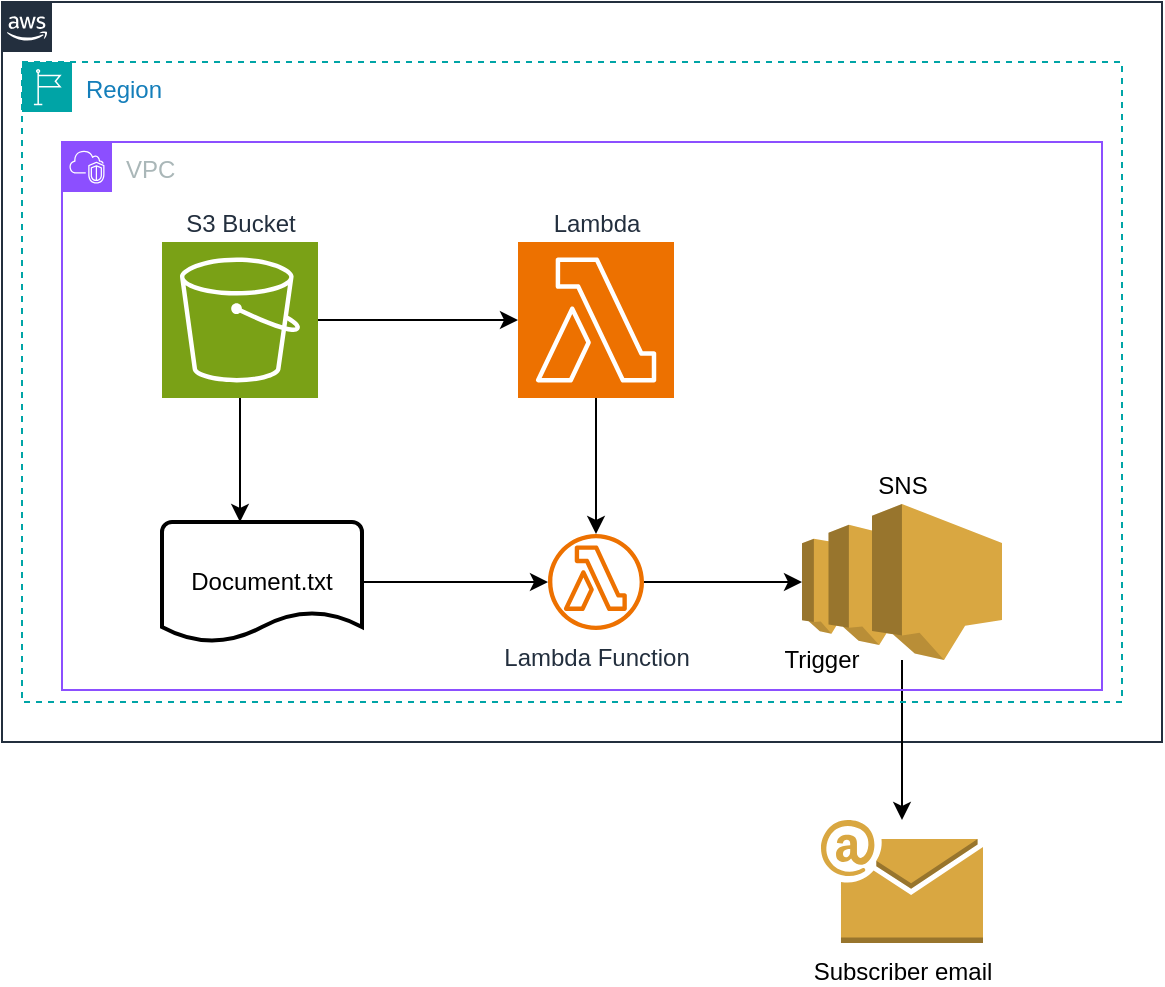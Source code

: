 <mxfile version="27.0.9">
  <diagram name="Page-1" id="gYJfJsd3g6Rwl_4kRQOQ">
    <mxGraphModel dx="692" dy="595" grid="1" gridSize="10" guides="1" tooltips="1" connect="1" arrows="1" fold="1" page="1" pageScale="1" pageWidth="850" pageHeight="1100" math="0" shadow="0">
      <root>
        <mxCell id="0" />
        <mxCell id="1" parent="0" />
        <mxCell id="91EqPkSaPduxnP0J0R59-3" value="" style="points=[[0,0],[0.25,0],[0.5,0],[0.75,0],[1,0],[1,0.25],[1,0.5],[1,0.75],[1,1],[0.75,1],[0.5,1],[0.25,1],[0,1],[0,0.75],[0,0.5],[0,0.25]];outlineConnect=0;gradientColor=none;html=1;whiteSpace=wrap;fontSize=12;fontStyle=0;container=1;pointerEvents=0;collapsible=0;recursiveResize=0;shape=mxgraph.aws4.group;grIcon=mxgraph.aws4.group_aws_cloud_alt;strokeColor=#232F3E;fillColor=none;verticalAlign=top;align=left;spacingLeft=30;fontColor=#232F3E;dashed=0;" vertex="1" parent="1">
          <mxGeometry x="100" y="80" width="580" height="370" as="geometry" />
        </mxCell>
        <mxCell id="91EqPkSaPduxnP0J0R59-10" value="Subscriber email" style="outlineConnect=0;dashed=0;verticalLabelPosition=bottom;verticalAlign=top;align=center;html=1;shape=mxgraph.aws3.email;fillColor=#D9A741;gradientColor=none;" vertex="1" parent="1">
          <mxGeometry x="509.5" y="489" width="81" height="61.5" as="geometry" />
        </mxCell>
        <mxCell id="91EqPkSaPduxnP0J0R59-20" value="" style="edgeStyle=orthogonalEdgeStyle;rounded=0;orthogonalLoop=1;jettySize=auto;html=1;" edge="1" parent="1" source="91EqPkSaPduxnP0J0R59-8" target="91EqPkSaPduxnP0J0R59-10">
          <mxGeometry relative="1" as="geometry" />
        </mxCell>
        <mxCell id="91EqPkSaPduxnP0J0R59-28" value="Region" style="points=[[0,0],[0.25,0],[0.5,0],[0.75,0],[1,0],[1,0.25],[1,0.5],[1,0.75],[1,1],[0.75,1],[0.5,1],[0.25,1],[0,1],[0,0.75],[0,0.5],[0,0.25]];outlineConnect=0;gradientColor=none;html=1;whiteSpace=wrap;fontSize=12;fontStyle=0;container=1;pointerEvents=0;collapsible=0;recursiveResize=0;shape=mxgraph.aws4.group;grIcon=mxgraph.aws4.group_region;strokeColor=#00A4A6;fillColor=none;verticalAlign=top;align=left;spacingLeft=30;fontColor=#147EBA;dashed=1;" vertex="1" parent="1">
          <mxGeometry x="110" y="110" width="550" height="320" as="geometry" />
        </mxCell>
        <mxCell id="91EqPkSaPduxnP0J0R59-29" value="VPC" style="points=[[0,0],[0.25,0],[0.5,0],[0.75,0],[1,0],[1,0.25],[1,0.5],[1,0.75],[1,1],[0.75,1],[0.5,1],[0.25,1],[0,1],[0,0.75],[0,0.5],[0,0.25]];outlineConnect=0;gradientColor=none;html=1;whiteSpace=wrap;fontSize=12;fontStyle=0;container=1;pointerEvents=0;collapsible=0;recursiveResize=0;shape=mxgraph.aws4.group;grIcon=mxgraph.aws4.group_vpc2;strokeColor=#8C4FFF;fillColor=none;verticalAlign=top;align=left;spacingLeft=30;fontColor=#AAB7B8;dashed=0;" vertex="1" parent="1">
          <mxGeometry x="130" y="150" width="520" height="274" as="geometry" />
        </mxCell>
        <mxCell id="91EqPkSaPduxnP0J0R59-31" value="" style="edgeStyle=orthogonalEdgeStyle;rounded=0;orthogonalLoop=1;jettySize=auto;html=1;" edge="1" parent="91EqPkSaPduxnP0J0R59-29" source="91EqPkSaPduxnP0J0R59-5" target="91EqPkSaPduxnP0J0R59-6">
          <mxGeometry relative="1" as="geometry" />
        </mxCell>
        <mxCell id="91EqPkSaPduxnP0J0R59-5" value="S3 Bucket" style="sketch=0;points=[[0,0,0],[0.25,0,0],[0.5,0,0],[0.75,0,0],[1,0,0],[0,1,0],[0.25,1,0],[0.5,1,0],[0.75,1,0],[1,1,0],[0,0.25,0],[0,0.5,0],[0,0.75,0],[1,0.25,0],[1,0.5,0],[1,0.75,0]];outlineConnect=0;fontColor=#232F3E;fillColor=#7AA116;strokeColor=#ffffff;dashed=0;verticalLabelPosition=top;verticalAlign=bottom;align=center;html=1;fontSize=12;fontStyle=0;aspect=fixed;shape=mxgraph.aws4.resourceIcon;resIcon=mxgraph.aws4.s3;labelPosition=center;" vertex="1" parent="91EqPkSaPduxnP0J0R59-29">
          <mxGeometry x="50" y="50" width="78" height="78" as="geometry" />
        </mxCell>
        <mxCell id="91EqPkSaPduxnP0J0R59-22" value="" style="edgeStyle=orthogonalEdgeStyle;rounded=0;orthogonalLoop=1;jettySize=auto;html=1;" edge="1" parent="91EqPkSaPduxnP0J0R59-29" source="91EqPkSaPduxnP0J0R59-5">
          <mxGeometry relative="1" as="geometry">
            <mxPoint x="89" y="190" as="targetPoint" />
          </mxGeometry>
        </mxCell>
        <mxCell id="91EqPkSaPduxnP0J0R59-6" value="Lambda" style="sketch=0;points=[[0,0,0],[0.25,0,0],[0.5,0,0],[0.75,0,0],[1,0,0],[0,1,0],[0.25,1,0],[0.5,1,0],[0.75,1,0],[1,1,0],[0,0.25,0],[0,0.5,0],[0,0.75,0],[1,0.25,0],[1,0.5,0],[1,0.75,0]];outlineConnect=0;fontColor=#232F3E;fillColor=#ED7100;strokeColor=#ffffff;dashed=0;verticalLabelPosition=top;verticalAlign=bottom;align=center;html=1;fontSize=12;fontStyle=0;aspect=fixed;shape=mxgraph.aws4.resourceIcon;resIcon=mxgraph.aws4.lambda;labelPosition=center;" vertex="1" parent="91EqPkSaPduxnP0J0R59-29">
          <mxGeometry x="228" y="50" width="78" height="78" as="geometry" />
        </mxCell>
        <mxCell id="91EqPkSaPduxnP0J0R59-7" value="Lambda Function" style="sketch=0;outlineConnect=0;fontColor=#232F3E;gradientColor=none;fillColor=#ED7100;strokeColor=none;dashed=0;verticalLabelPosition=bottom;verticalAlign=top;align=center;html=1;fontSize=12;fontStyle=0;aspect=fixed;pointerEvents=1;shape=mxgraph.aws4.lambda_function;labelPosition=center;" vertex="1" parent="91EqPkSaPduxnP0J0R59-29">
          <mxGeometry x="243" y="196" width="48" height="48" as="geometry" />
        </mxCell>
        <mxCell id="91EqPkSaPduxnP0J0R59-23" value="" style="edgeStyle=orthogonalEdgeStyle;rounded=0;orthogonalLoop=1;jettySize=auto;html=1;" edge="1" parent="91EqPkSaPduxnP0J0R59-29" source="91EqPkSaPduxnP0J0R59-6" target="91EqPkSaPduxnP0J0R59-7">
          <mxGeometry relative="1" as="geometry" />
        </mxCell>
        <mxCell id="91EqPkSaPduxnP0J0R59-8" value="SNS" style="outlineConnect=0;dashed=0;verticalLabelPosition=top;verticalAlign=bottom;align=center;html=1;shape=mxgraph.aws3.sns;fillColor=#D9A741;gradientColor=none;labelPosition=center;" vertex="1" parent="91EqPkSaPduxnP0J0R59-29">
          <mxGeometry x="370" y="181" width="100" height="78" as="geometry" />
        </mxCell>
        <mxCell id="91EqPkSaPduxnP0J0R59-24" value="" style="edgeStyle=orthogonalEdgeStyle;rounded=0;orthogonalLoop=1;jettySize=auto;html=1;" edge="1" parent="91EqPkSaPduxnP0J0R59-29" source="91EqPkSaPduxnP0J0R59-7" target="91EqPkSaPduxnP0J0R59-8">
          <mxGeometry relative="1" as="geometry" />
        </mxCell>
        <mxCell id="91EqPkSaPduxnP0J0R59-36" value="" style="edgeStyle=orthogonalEdgeStyle;rounded=0;orthogonalLoop=1;jettySize=auto;html=1;" edge="1" parent="91EqPkSaPduxnP0J0R59-29" source="91EqPkSaPduxnP0J0R59-35" target="91EqPkSaPduxnP0J0R59-7">
          <mxGeometry relative="1" as="geometry" />
        </mxCell>
        <mxCell id="91EqPkSaPduxnP0J0R59-35" value="Document.txt" style="strokeWidth=2;html=1;shape=mxgraph.flowchart.document2;whiteSpace=wrap;size=0.25;" vertex="1" parent="91EqPkSaPduxnP0J0R59-29">
          <mxGeometry x="50" y="190" width="100" height="60" as="geometry" />
        </mxCell>
        <mxCell id="91EqPkSaPduxnP0J0R59-38" value="Trigger" style="text;html=1;align=center;verticalAlign=middle;whiteSpace=wrap;rounded=0;" vertex="1" parent="91EqPkSaPduxnP0J0R59-29">
          <mxGeometry x="350" y="244" width="60" height="30" as="geometry" />
        </mxCell>
      </root>
    </mxGraphModel>
  </diagram>
</mxfile>
